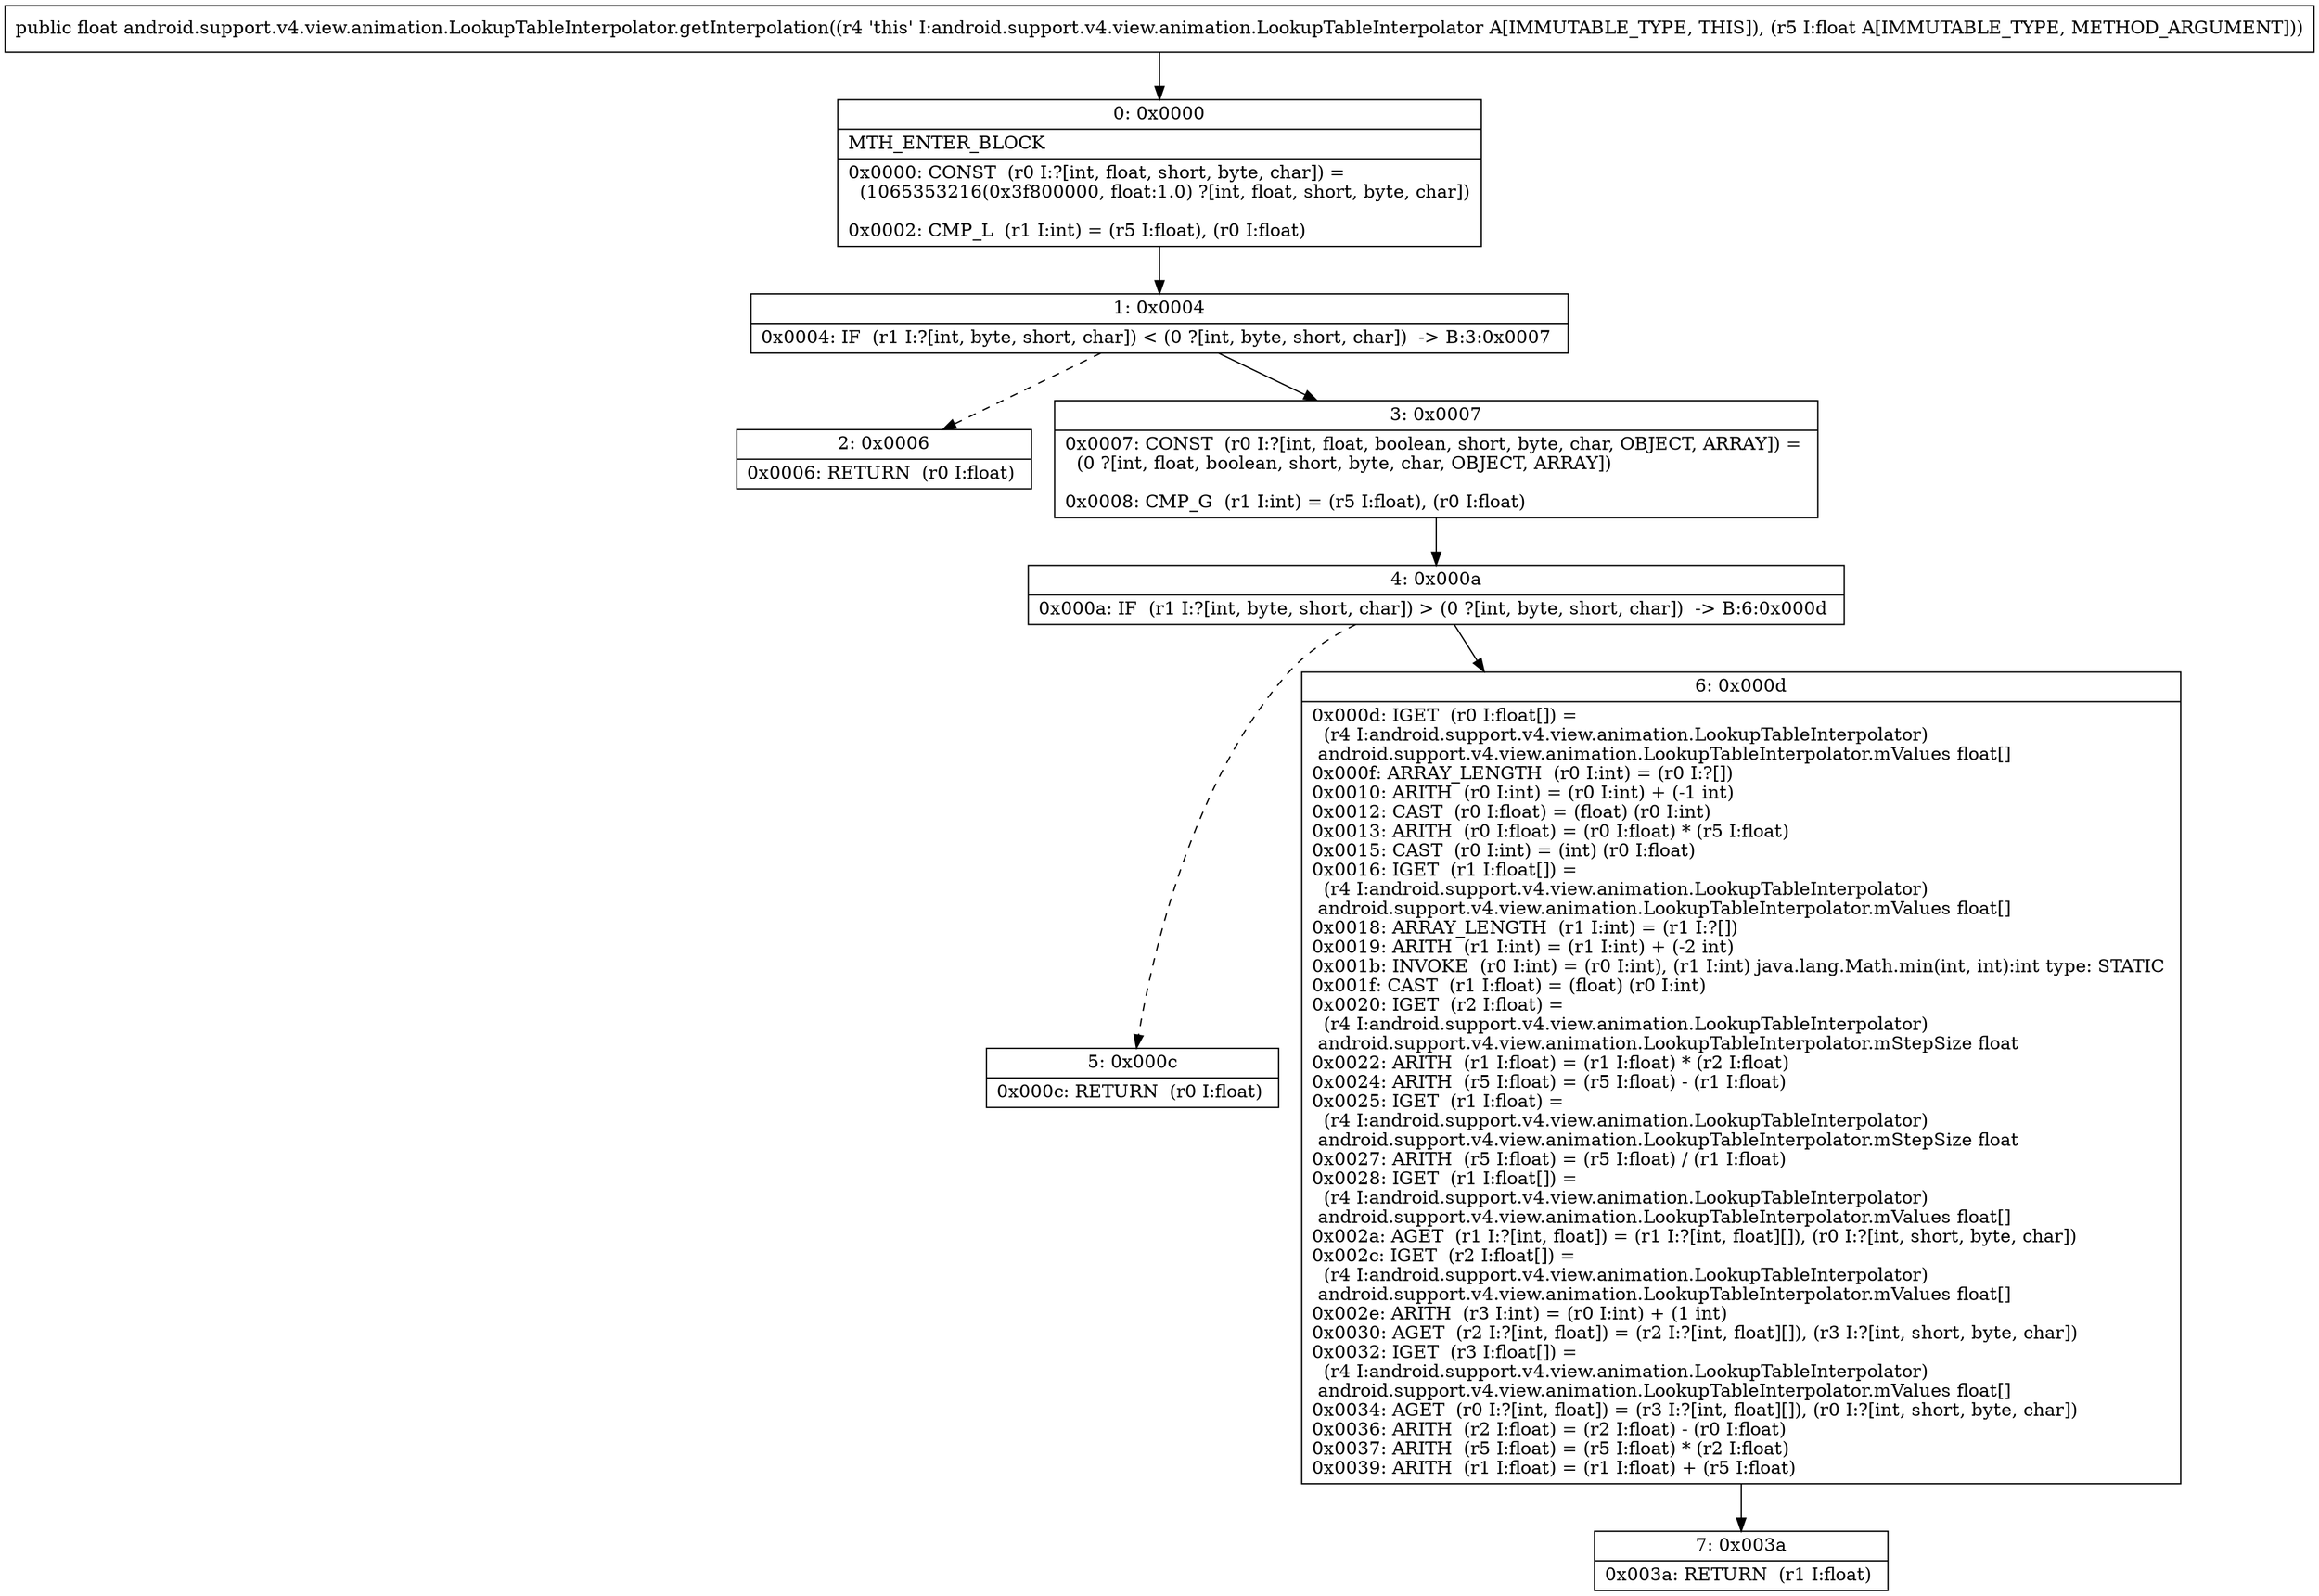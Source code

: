 digraph "CFG forandroid.support.v4.view.animation.LookupTableInterpolator.getInterpolation(F)F" {
Node_0 [shape=record,label="{0\:\ 0x0000|MTH_ENTER_BLOCK\l|0x0000: CONST  (r0 I:?[int, float, short, byte, char]) = \l  (1065353216(0x3f800000, float:1.0) ?[int, float, short, byte, char])\l \l0x0002: CMP_L  (r1 I:int) = (r5 I:float), (r0 I:float) \l}"];
Node_1 [shape=record,label="{1\:\ 0x0004|0x0004: IF  (r1 I:?[int, byte, short, char]) \< (0 ?[int, byte, short, char])  \-\> B:3:0x0007 \l}"];
Node_2 [shape=record,label="{2\:\ 0x0006|0x0006: RETURN  (r0 I:float) \l}"];
Node_3 [shape=record,label="{3\:\ 0x0007|0x0007: CONST  (r0 I:?[int, float, boolean, short, byte, char, OBJECT, ARRAY]) = \l  (0 ?[int, float, boolean, short, byte, char, OBJECT, ARRAY])\l \l0x0008: CMP_G  (r1 I:int) = (r5 I:float), (r0 I:float) \l}"];
Node_4 [shape=record,label="{4\:\ 0x000a|0x000a: IF  (r1 I:?[int, byte, short, char]) \> (0 ?[int, byte, short, char])  \-\> B:6:0x000d \l}"];
Node_5 [shape=record,label="{5\:\ 0x000c|0x000c: RETURN  (r0 I:float) \l}"];
Node_6 [shape=record,label="{6\:\ 0x000d|0x000d: IGET  (r0 I:float[]) = \l  (r4 I:android.support.v4.view.animation.LookupTableInterpolator)\l android.support.v4.view.animation.LookupTableInterpolator.mValues float[] \l0x000f: ARRAY_LENGTH  (r0 I:int) = (r0 I:?[]) \l0x0010: ARITH  (r0 I:int) = (r0 I:int) + (\-1 int) \l0x0012: CAST  (r0 I:float) = (float) (r0 I:int) \l0x0013: ARITH  (r0 I:float) = (r0 I:float) * (r5 I:float) \l0x0015: CAST  (r0 I:int) = (int) (r0 I:float) \l0x0016: IGET  (r1 I:float[]) = \l  (r4 I:android.support.v4.view.animation.LookupTableInterpolator)\l android.support.v4.view.animation.LookupTableInterpolator.mValues float[] \l0x0018: ARRAY_LENGTH  (r1 I:int) = (r1 I:?[]) \l0x0019: ARITH  (r1 I:int) = (r1 I:int) + (\-2 int) \l0x001b: INVOKE  (r0 I:int) = (r0 I:int), (r1 I:int) java.lang.Math.min(int, int):int type: STATIC \l0x001f: CAST  (r1 I:float) = (float) (r0 I:int) \l0x0020: IGET  (r2 I:float) = \l  (r4 I:android.support.v4.view.animation.LookupTableInterpolator)\l android.support.v4.view.animation.LookupTableInterpolator.mStepSize float \l0x0022: ARITH  (r1 I:float) = (r1 I:float) * (r2 I:float) \l0x0024: ARITH  (r5 I:float) = (r5 I:float) \- (r1 I:float) \l0x0025: IGET  (r1 I:float) = \l  (r4 I:android.support.v4.view.animation.LookupTableInterpolator)\l android.support.v4.view.animation.LookupTableInterpolator.mStepSize float \l0x0027: ARITH  (r5 I:float) = (r5 I:float) \/ (r1 I:float) \l0x0028: IGET  (r1 I:float[]) = \l  (r4 I:android.support.v4.view.animation.LookupTableInterpolator)\l android.support.v4.view.animation.LookupTableInterpolator.mValues float[] \l0x002a: AGET  (r1 I:?[int, float]) = (r1 I:?[int, float][]), (r0 I:?[int, short, byte, char]) \l0x002c: IGET  (r2 I:float[]) = \l  (r4 I:android.support.v4.view.animation.LookupTableInterpolator)\l android.support.v4.view.animation.LookupTableInterpolator.mValues float[] \l0x002e: ARITH  (r3 I:int) = (r0 I:int) + (1 int) \l0x0030: AGET  (r2 I:?[int, float]) = (r2 I:?[int, float][]), (r3 I:?[int, short, byte, char]) \l0x0032: IGET  (r3 I:float[]) = \l  (r4 I:android.support.v4.view.animation.LookupTableInterpolator)\l android.support.v4.view.animation.LookupTableInterpolator.mValues float[] \l0x0034: AGET  (r0 I:?[int, float]) = (r3 I:?[int, float][]), (r0 I:?[int, short, byte, char]) \l0x0036: ARITH  (r2 I:float) = (r2 I:float) \- (r0 I:float) \l0x0037: ARITH  (r5 I:float) = (r5 I:float) * (r2 I:float) \l0x0039: ARITH  (r1 I:float) = (r1 I:float) + (r5 I:float) \l}"];
Node_7 [shape=record,label="{7\:\ 0x003a|0x003a: RETURN  (r1 I:float) \l}"];
MethodNode[shape=record,label="{public float android.support.v4.view.animation.LookupTableInterpolator.getInterpolation((r4 'this' I:android.support.v4.view.animation.LookupTableInterpolator A[IMMUTABLE_TYPE, THIS]), (r5 I:float A[IMMUTABLE_TYPE, METHOD_ARGUMENT])) }"];
MethodNode -> Node_0;
Node_0 -> Node_1;
Node_1 -> Node_2[style=dashed];
Node_1 -> Node_3;
Node_3 -> Node_4;
Node_4 -> Node_5[style=dashed];
Node_4 -> Node_6;
Node_6 -> Node_7;
}

